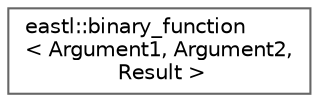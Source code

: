 digraph "类继承关系图"
{
 // LATEX_PDF_SIZE
  bgcolor="transparent";
  edge [fontname=Helvetica,fontsize=10,labelfontname=Helvetica,labelfontsize=10];
  node [fontname=Helvetica,fontsize=10,shape=box,height=0.2,width=0.4];
  rankdir="LR";
  Node0 [id="Node000000",label="eastl::binary_function\l\< Argument1, Argument2,\l Result \>",height=0.2,width=0.4,color="grey40", fillcolor="white", style="filled",URL="$structeastl_1_1binary__function.html",tooltip=" "];
}

